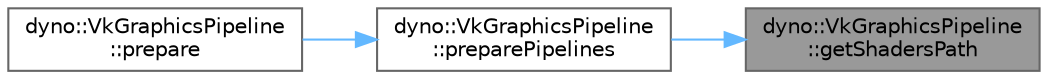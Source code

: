 digraph "dyno::VkGraphicsPipeline::getShadersPath"
{
 // LATEX_PDF_SIZE
  bgcolor="transparent";
  edge [fontname=Helvetica,fontsize=10,labelfontname=Helvetica,labelfontsize=10];
  node [fontname=Helvetica,fontsize=10,shape=box,height=0.2,width=0.4];
  rankdir="RL";
  Node1 [id="Node000001",label="dyno::VkGraphicsPipeline\l::getShadersPath",height=0.2,width=0.4,color="gray40", fillcolor="grey60", style="filled", fontcolor="black",tooltip=" "];
  Node1 -> Node2 [id="edge1_Node000001_Node000002",dir="back",color="steelblue1",style="solid",tooltip=" "];
  Node2 [id="Node000002",label="dyno::VkGraphicsPipeline\l::preparePipelines",height=0.2,width=0.4,color="grey40", fillcolor="white", style="filled",URL="$classdyno_1_1_vk_graphics_pipeline.html#a0a89f28e35af14b5a6e1bd049012e06e",tooltip=" "];
  Node2 -> Node3 [id="edge2_Node000002_Node000003",dir="back",color="steelblue1",style="solid",tooltip=" "];
  Node3 [id="Node000003",label="dyno::VkGraphicsPipeline\l::prepare",height=0.2,width=0.4,color="grey40", fillcolor="white", style="filled",URL="$classdyno_1_1_vk_graphics_pipeline.html#a64bc9899217f71a4f36a37fa3767fd5d",tooltip=" "];
}
